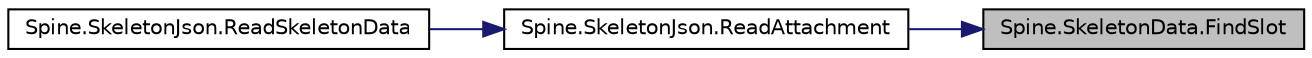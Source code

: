 digraph "Spine.SkeletonData.FindSlot"
{
 // LATEX_PDF_SIZE
  edge [fontname="Helvetica",fontsize="10",labelfontname="Helvetica",labelfontsize="10"];
  node [fontname="Helvetica",fontsize="10",shape=record];
  rankdir="RL";
  Node1 [label="Spine.SkeletonData.FindSlot",height=0.2,width=0.4,color="black", fillcolor="grey75", style="filled", fontcolor="black",tooltip="May be null."];
  Node1 -> Node2 [dir="back",color="midnightblue",fontsize="10",style="solid"];
  Node2 [label="Spine.SkeletonJson.ReadAttachment",height=0.2,width=0.4,color="black", fillcolor="white", style="filled",URL="$class_spine_1_1_skeleton_json.html#a126916681c1f8e7b2cea7b4f85eb3f9a",tooltip=" "];
  Node2 -> Node3 [dir="back",color="midnightblue",fontsize="10",style="solid"];
  Node3 [label="Spine.SkeletonJson.ReadSkeletonData",height=0.2,width=0.4,color="black", fillcolor="white", style="filled",URL="$class_spine_1_1_skeleton_json.html#ae7e26ebf33823ab41245076dee691647",tooltip=" "];
}
